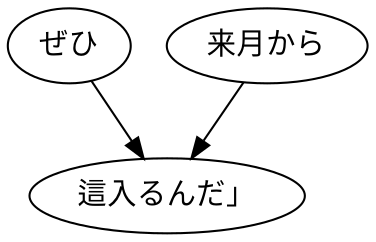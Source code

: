digraph graph7111 {
	node0 [label="ぜひ"];
	node1 [label="来月から"];
	node2 [label="這入るんだ」"];
	node0 -> node2;
	node1 -> node2;
}
